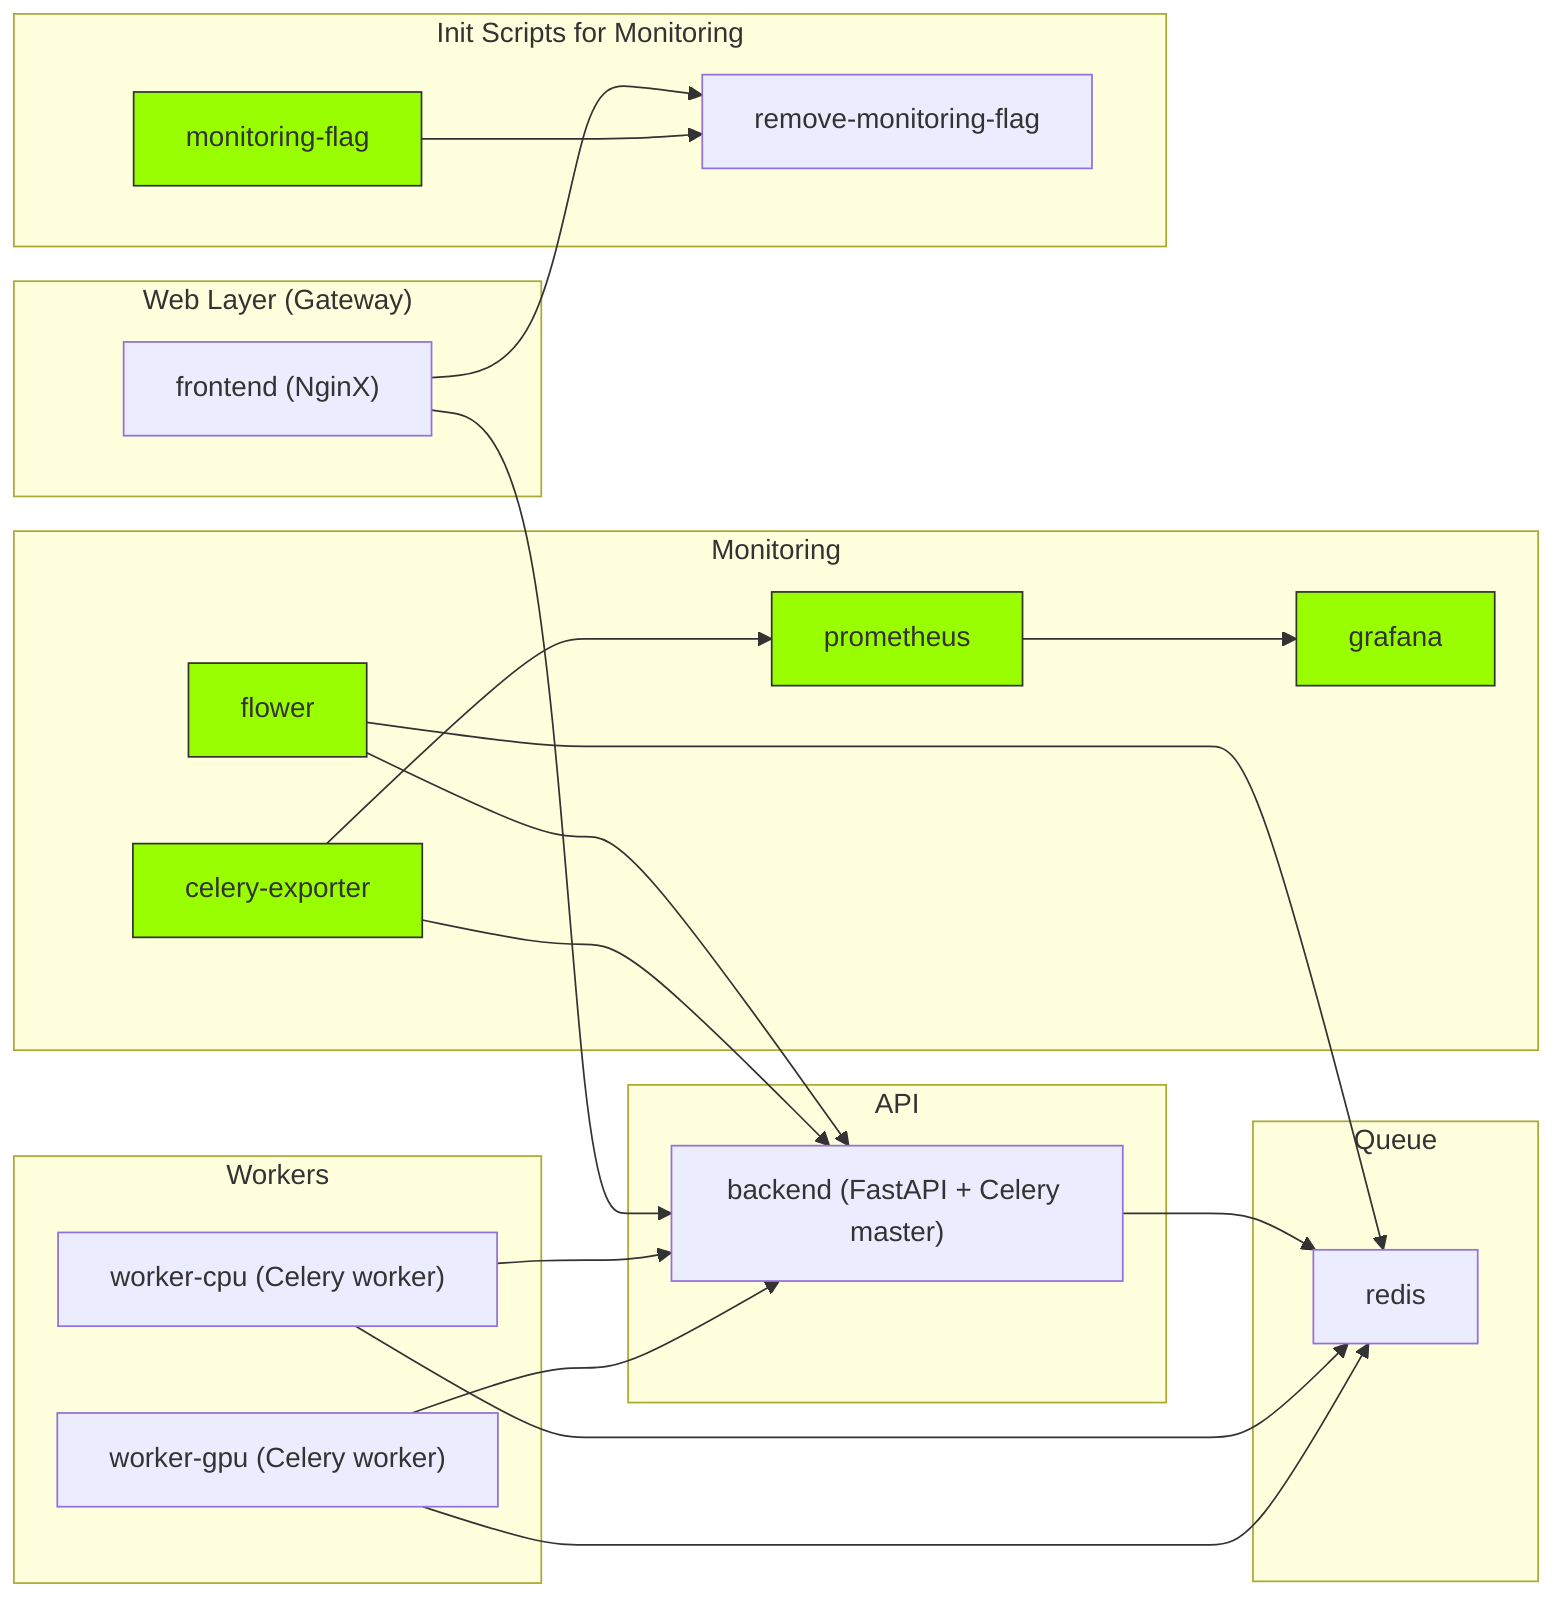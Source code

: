 graph LR
    subgraph "Web Layer (Gateway)"
        FE["frontend (NginX)"]
    end

    subgraph API
        BE["backend (FastAPI + Celery master)"]
    end

    subgraph Workers
        CPU["worker-cpu (Celery worker)"]
        GPU["worker-gpu (Celery worker)"]
    end

    subgraph Queue
        REDIS[redis]
    end

    subgraph Monitoring
        FLOWER[flower]
        CELX[celery-exporter]
        PROM[prometheus]
        GRAFANA[grafana]
    end

    subgraph "Init Scripts for Monitoring"
        RMF[remove-monitoring-flag]
        MONF[monitoring-flag]
    end

    FE --> BE
    FE --> RMF
    BE --> REDIS
    CPU --> REDIS
    CPU --> BE
    GPU --> REDIS
    GPU --> BE
    FLOWER --> REDIS
    FLOWER --> BE

    CELX --> PROM
    CELX --> BE
    PROM --> GRAFANA

    MONF --> RMF

    classDef optional fill:#99ff00,stroke:#333,stroke-width:1px,color:#333;
    class FLOWER,CELX,PROM,GRAFANA,MONF optional